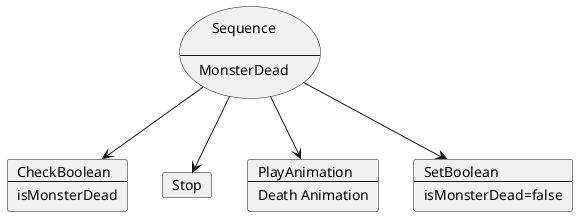 @startuml

usecase Sequence[
    Sequence
    
    ---
    MonsterDead
]
card CheckBoolean[
    CheckBoolean
    ---
    isMonsterDead
]
card Stop
card PlayAnimation[
    PlayAnimation
    ---
    Death Animation
]
card SetBoolean[
    SetBoolean
    ---
    isMonsterDead=false
]

Sequence-->CheckBoolean
Sequence-->Stop
Sequence-->PlayAnimation
Sequence-->SetBoolean

@enduml